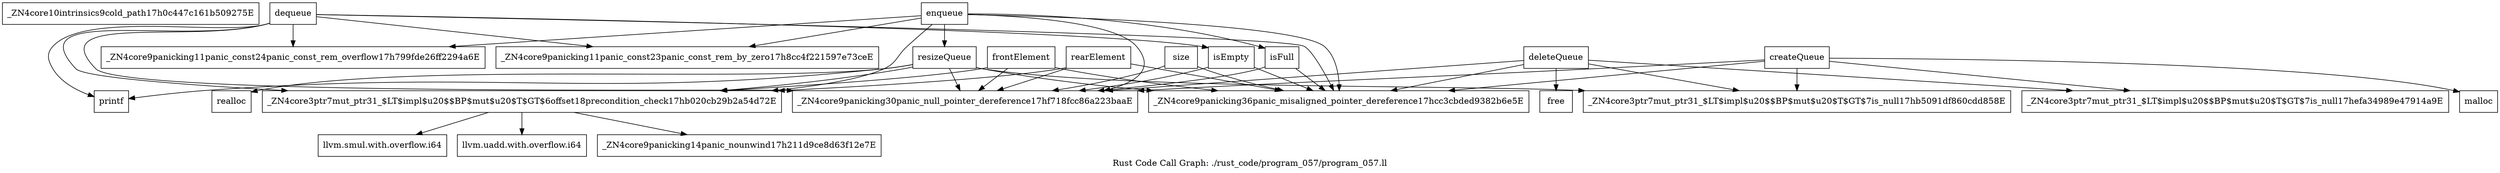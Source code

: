 digraph "Rust Code Call Graph: ./rust_code/program_057/program_057.ll" {
	label="Rust Code Call Graph: ./rust_code/program_057/program_057.ll";

	Node0x55c8d5a3e940 [shape=record,label="{_ZN4core10intrinsics9cold_path17h0c447c161b509275E}"];
	Node0x55c8d5a40440 [shape=record,label="{_ZN4core3ptr7mut_ptr31_$LT$impl$u20$$BP$mut$u20$T$GT$6offset18precondition_check17hb020cb29b2a54d72E}"];
	Node0x55c8d5a40440 -> Node0x55c8d5a42780;
	Node0x55c8d5a40440 -> Node0x55c8d5a44c80;
	Node0x55c8d5a40440 -> Node0x55c8d5a466c0;
	Node0x55c8d5a83dc0 [shape=record,label="{_ZN4core3ptr7mut_ptr31_$LT$impl$u20$$BP$mut$u20$T$GT$7is_null17hb5091df860cdd858E}"];
	Node0x55c8d5a83e40 [shape=record,label="{_ZN4core3ptr7mut_ptr31_$LT$impl$u20$$BP$mut$u20$T$GT$7is_null17hefa34989e47914a9E}"];
	Node0x55c8d5a83ec0 [shape=record,label="{createQueue}"];
	Node0x55c8d5a83ec0 -> Node0x55c8d5a83f40;
	Node0x55c8d5a83ec0 -> Node0x55c8d5a83e40;
	Node0x55c8d5a83ec0 -> Node0x55c8d5a48c70;
	Node0x55c8d5a83ec0 -> Node0x55c8d5a4a670;
	Node0x55c8d5a83ec0 -> Node0x55c8d5a83dc0;
	Node0x55c8d5a4c570 [shape=record,label="{size}"];
	Node0x55c8d5a4c570 -> Node0x55c8d5a48c70;
	Node0x55c8d5a4c570 -> Node0x55c8d5a4a670;
	Node0x55c8d5a4e780 [shape=record,label="{frontElement}"];
	Node0x55c8d5a4e780 -> Node0x55c8d5a48c70;
	Node0x55c8d5a4e780 -> Node0x55c8d5a4a670;
	Node0x55c8d5a4e780 -> Node0x55c8d5a40440;
	Node0x55c8d5a4fe80 [shape=record,label="{rearElement}"];
	Node0x55c8d5a4fe80 -> Node0x55c8d5a48c70;
	Node0x55c8d5a4fe80 -> Node0x55c8d5a4a670;
	Node0x55c8d5a4fe80 -> Node0x55c8d5a40440;
	Node0x55c8d5a53660 [shape=record,label="{isEmpty}"];
	Node0x55c8d5a53660 -> Node0x55c8d5a48c70;
	Node0x55c8d5a53660 -> Node0x55c8d5a4a670;
	Node0x55c8d5a54e00 [shape=record,label="{isFull}"];
	Node0x55c8d5a54e00 -> Node0x55c8d5a48c70;
	Node0x55c8d5a54e00 -> Node0x55c8d5a4a670;
	Node0x55c8d5a57100 [shape=record,label="{resizeQueue}"];
	Node0x55c8d5a57100 -> Node0x55c8d5a48c70;
	Node0x55c8d5a57100 -> Node0x55c8d5a4a670;
	Node0x55c8d5a57100 -> Node0x55c8d5a40440;
	Node0x55c8d5a57100 -> Node0x55c8d5a5adf0;
	Node0x55c8d5a57100 -> Node0x55c8d5a83dc0;
	Node0x55c8d5a57100 -> Node0x55c8d5a59540;
	Node0x55c8d5a5d5b0 [shape=record,label="{enqueue}"];
	Node0x55c8d5a5d5b0 -> Node0x55c8d5a54e00;
	Node0x55c8d5a5d5b0 -> Node0x55c8d5a57100;
	Node0x55c8d5a5d5b0 -> Node0x55c8d5a48c70;
	Node0x55c8d5a5d5b0 -> Node0x55c8d5a4a670;
	Node0x55c8d5a5d5b0 -> Node0x55c8d5a40440;
	Node0x55c8d5a5d5b0 -> Node0x55c8d5a62500;
	Node0x55c8d5a5d5b0 -> Node0x55c8d5a5f8e0;
	Node0x55c8d5a64070 [shape=record,label="{dequeue}"];
	Node0x55c8d5a64070 -> Node0x55c8d5a53660;
	Node0x55c8d5a64070 -> Node0x55c8d5a5adf0;
	Node0x55c8d5a64070 -> Node0x55c8d5a48c70;
	Node0x55c8d5a64070 -> Node0x55c8d5a4a670;
	Node0x55c8d5a64070 -> Node0x55c8d5a62500;
	Node0x55c8d5a64070 -> Node0x55c8d5a40440;
	Node0x55c8d5a64070 -> Node0x55c8d5a5f8e0;
	Node0x55c8d5a8c130 [shape=record,label="{deleteQueue}"];
	Node0x55c8d5a8c130 -> Node0x55c8d5a83e40;
	Node0x55c8d5a8c130 -> Node0x55c8d5a48c70;
	Node0x55c8d5a8c130 -> Node0x55c8d5a83dc0;
	Node0x55c8d5a8c130 -> Node0x55c8d5a4a670;
	Node0x55c8d5a8c130 -> Node0x55c8d5a8c1b0;
	Node0x55c8d5a42780 [shape=record,label="{llvm.smul.with.overflow.i64}"];
	Node0x55c8d5a44c80 [shape=record,label="{llvm.uadd.with.overflow.i64}"];
	Node0x55c8d5a466c0 [shape=record,label="{_ZN4core9panicking14panic_nounwind17h211d9ce8d63f12e7E}"];
	Node0x55c8d5a83f40 [shape=record,label="{malloc}"];
	Node0x55c8d5a48c70 [shape=record,label="{_ZN4core9panicking36panic_misaligned_pointer_dereference17hcc3cbded9382b6e5E}"];
	Node0x55c8d5a4a670 [shape=record,label="{_ZN4core9panicking30panic_null_pointer_dereference17hf718fcc86a223baaE}"];
	Node0x55c8d5a59540 [shape=record,label="{realloc}"];
	Node0x55c8d5a5adf0 [shape=record,label="{printf}"];
	Node0x55c8d5a5f8e0 [shape=record,label="{_ZN4core9panicking11panic_const23panic_const_rem_by_zero17h8cc4f221597e73ceE}"];
	Node0x55c8d5a62500 [shape=record,label="{_ZN4core9panicking11panic_const24panic_const_rem_overflow17h799fde26ff2294a6E}"];
	Node0x55c8d5a8c1b0 [shape=record,label="{free}"];
}
